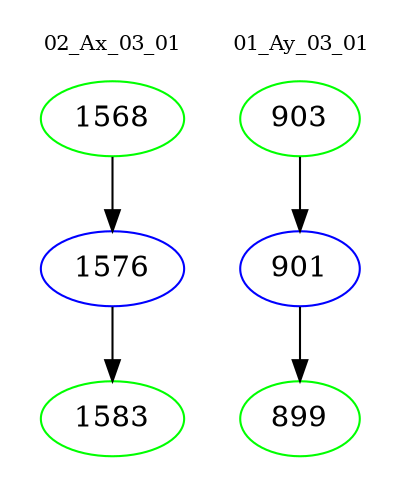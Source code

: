 digraph{
subgraph cluster_0 {
color = white
label = "02_Ax_03_01";
fontsize=10;
T0_1568 [label="1568", color="green"]
T0_1568 -> T0_1576 [color="black"]
T0_1576 [label="1576", color="blue"]
T0_1576 -> T0_1583 [color="black"]
T0_1583 [label="1583", color="green"]
}
subgraph cluster_1 {
color = white
label = "01_Ay_03_01";
fontsize=10;
T1_903 [label="903", color="green"]
T1_903 -> T1_901 [color="black"]
T1_901 [label="901", color="blue"]
T1_901 -> T1_899 [color="black"]
T1_899 [label="899", color="green"]
}
}
